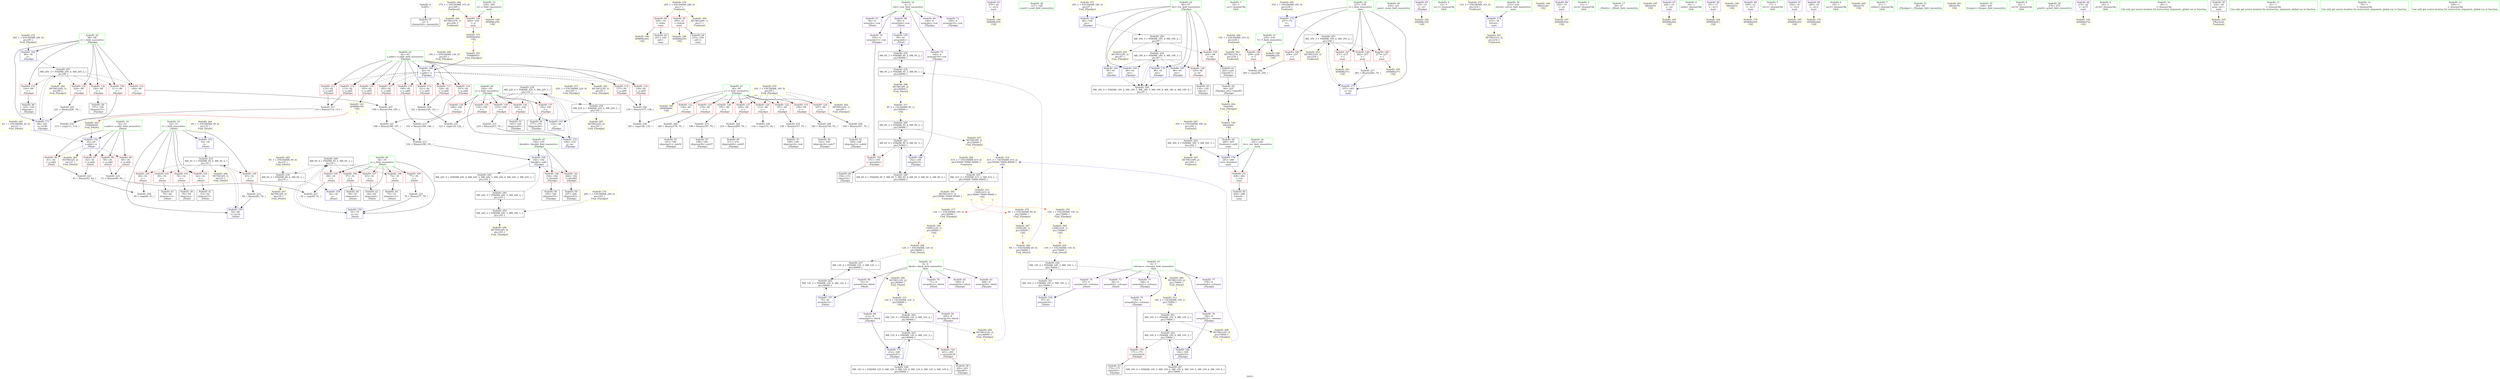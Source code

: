 digraph "SVFG" {
	label="SVFG";

	Node0x55f08619d2d0 [shape=record,color=grey,label="{NodeID: 0\nNullPtr}"];
	Node0x55f08619d2d0 -> Node0x55f0861bf9a0[style=solid];
	Node0x55f0861df270 [shape=record,color=yellow,style=double,label="{NodeID: 263\n2V_1 = ENCHI(MR_2V_0)\npts\{31 \}\nFun[_Z4initi]}"];
	Node0x55f0861df270 -> Node0x55f0861c7780[style=dashed];
	Node0x55f0861c8e40 [shape=record,color=yellow,style=double,label="{NodeID: 180\nAPARM(244)\nCS[]}"];
	Node0x55f0861c0390 [shape=record,color=red,label="{NodeID: 97\n42\<--30\n\<--n.addr\n_Z4initi\n}"];
	Node0x55f0861c0390 -> Node0x55f0861cd010[style=solid];
	Node0x55f0861be570 [shape=record,color=green,label="{NodeID: 14\n4\<--5\nrow\<--row_field_insensitive\nGlob }"];
	Node0x55f0861be570 -> Node0x55f0861c2250[style=solid];
	Node0x55f0861be570 -> Node0x55f0861c2320[style=solid];
	Node0x55f0861be570 -> Node0x55f0861c23f0[style=solid];
	Node0x55f0861be570 -> Node0x55f0861c24c0[style=solid];
	Node0x55f0861be570 -> Node0x55f0861c2590[style=solid];
	Node0x55f0861be570 -> Node0x55f0861c2660[style=solid];
	Node0x55f0861e0920 [shape=record,color=yellow,style=double,label="{NodeID: 277\n12V_1 = ENCHI(MR_12V_0)\npts\{90000 \}\nFun[_Z5judgei]}"];
	Node0x55f0861e0920 -> Node0x55f0861e3130[style=dashed];
	Node0x55f0861c3bc0 [shape=record,color=yellow,style=double,label="{NodeID: 194\nAPARM(278)\nCS[]}"];
	Node0x55f0861c0ef0 [shape=record,color=red,label="{NodeID: 111\n112\<--92\n\<--n.addr\n_Z5judgei\n}"];
	Node0x55f0861c0ef0 -> Node0x55f0861cbe10[style=solid];
	Node0x55f0861bf190 [shape=record,color=green,label="{NodeID: 28\n127\<--128\nscanf\<--scanf_field_insensitive\n}"];
	Node0x55f0861e2030 [shape=record,color=yellow,style=double,label="{NodeID: 291\nRETMU(14V_2)\npts\{93 \}\nFun[_Z5judgei]}"];
	Node0x55f0861cb990 [shape=record,color=grey,label="{NodeID: 208\n160 = Binary(159, 79, )\n}"];
	Node0x55f0861cb990 -> Node0x55f0861c1480[style=solid];
	Node0x55f0861c6190 [shape=record,color=red,label="{NodeID: 125\n179\<--94\n\<--v\n_Z5judgei\n}"];
	Node0x55f0861c6190 -> Node0x55f0861c4890[style=solid];
	Node0x55f0861bfde0 [shape=record,color=black,label="{NodeID: 42\n66\<--65\nidxprom9\<--\n_Z4initi\n}"];
	Node0x55f0861e2cd0 [shape=record,color=yellow,style=double,label="{NodeID: 305\nRETMU(39V_2)\npts\{242 \}\nFun[main]}"];
	Node0x55f0861cce90 [shape=record,color=grey,label="{NodeID: 222\n210 = Binary(209, 79, )\n}"];
	Node0x55f0861cce90 -> Node0x55f0861c1ca0[style=solid];
	Node0x55f0861c6cf0 [shape=record,color=red,label="{NodeID: 139\n215\<--100\n\<--j\n_Z5judgei\n}"];
	Node0x55f0861c6cf0 -> Node0x55f0861cc410[style=solid];
	Node0x55f0861c1960 [shape=record,color=black,label="{NodeID: 56\n195\<--194\nidxprom35\<--\n_Z5judgei\n}"];
	Node0x55f0861d6710 [shape=record,color=black,label="{NodeID: 236\nMR_10V_2 = PHI(MR_10V_3, MR_10V_1, )\npts\{70000 \}\n}"];
	Node0x55f0861d6710 -> Node0x55f0861db210[style=dashed];
	Node0x55f0861d6710 -> Node0x55f0861e1e70[style=dashed];
	Node0x55f0861c7850 [shape=record,color=blue,label="{NodeID: 153\n32\<--38\ni\<--\n_Z4initi\n}"];
	Node0x55f0861c7850 -> Node0x55f0861d5810[style=dashed];
	Node0x55f0861c24c0 [shape=record,color=purple,label="{NodeID: 70\n150\<--4\narrayidx11\<--row\n_Z5judgei\n}"];
	Node0x55f0861c24c0 -> Node0x55f0861c6f60[style=solid];
	Node0x55f0861dad10 [shape=record,color=black,label="{NodeID: 250\nMR_8V_3 = PHI(MR_8V_4, MR_8V_2, )\npts\{50000 \}\n}"];
	Node0x55f0861dad10 -> Node0x55f0861c79f0[style=dashed];
	Node0x55f0861dad10 -> Node0x55f0861d6210[style=dashed];
	Node0x55f0861c83b0 [shape=record,color=blue,label="{NodeID: 167\n96\<--61\nret\<--\n_Z5judgei\n}"];
	Node0x55f0861c83b0 -> Node0x55f0861d8f10[style=dashed];
	Node0x55f0861c3020 [shape=record,color=purple,label="{NodeID: 84\n212\<--8\narrayidx47\<--block\n_Z5judgei\n}"];
	Node0x55f0861c3020 -> Node0x55f0861c86f0[style=solid];
	Node0x55f08619d3e0 [shape=record,color=green,label="{NodeID: 1\n10\<--1\n.str\<--dummyObj\nGlob }"];
	Node0x55f0861dfd90 [shape=record,color=yellow,style=double,label="{NodeID: 264\n4V_1 = ENCHI(MR_4V_0)\npts\{33 \}\nFun[_Z4initi]}"];
	Node0x55f0861dfd90 -> Node0x55f0861c7850[style=dashed];
	Node0x55f0861c8f10 [shape=record,color=yellow,style=double,label="{NodeID: 181\nAPARM(105)\nCS[]|{<s0>1}}"];
	Node0x55f0861c8f10:s0 -> Node0x55f0861c40f0[style=solid,color=red];
	Node0x55f0861c0460 [shape=record,color=red,label="{NodeID: 98\n49\<--30\n\<--n.addr\n_Z4initi\n}"];
	Node0x55f0861c0460 -> Node0x55f0861cc590[style=solid];
	Node0x55f0861be640 [shape=record,color=green,label="{NodeID: 15\n6\<--7\ncoloumn\<--coloumn_field_insensitive\nGlob }"];
	Node0x55f0861be640 -> Node0x55f0861c2730[style=solid];
	Node0x55f0861be640 -> Node0x55f0861c2800[style=solid];
	Node0x55f0861be640 -> Node0x55f0861c28d0[style=solid];
	Node0x55f0861be640 -> Node0x55f0861c29a0[style=solid];
	Node0x55f0861be640 -> Node0x55f0861c2a70[style=solid];
	Node0x55f0861be640 -> Node0x55f0861c2b40[style=solid];
	Node0x55f0861e0a00 [shape=record,color=yellow,style=double,label="{NodeID: 278\n29V_1 = ENCHI(MR_29V_0)\npts\{1 \}\nFun[main]}"];
	Node0x55f0861e0a00 -> Node0x55f0861c3840[style=dashed];
	Node0x55f0861e0a00 -> Node0x55f0861c3910[style=dashed];
	Node0x55f0861e0a00 -> Node0x55f0861e2840[style=dashed];
	Node0x55f0861c3c90 [shape=record,color=yellow,style=double,label="{NodeID: 195\nAPARM(277)\nCS[]}"];
	Node0x55f0861c0fc0 [shape=record,color=red,label="{NodeID: 112\n113\<--92\n\<--n.addr\n_Z5judgei\n}"];
	Node0x55f0861c0fc0 -> Node0x55f0861cbe10[style=solid];
	Node0x55f0861bf290 [shape=record,color=green,label="{NodeID: 29\n230\<--231\nmain\<--main_field_insensitive\n}"];
	Node0x55f0861e2140 [shape=record,color=yellow,style=double,label="{NodeID: 292\nRETMU(16V_1)\npts\{95 \}\nFun[_Z5judgei]}"];
	Node0x55f0861cbb10 [shape=record,color=grey,label="{NodeID: 209\n168 = Binary(167, 79, )\n}"];
	Node0x55f0861cbb10 -> Node0x55f0861c1620[style=solid];
	Node0x55f0861c6260 [shape=record,color=red,label="{NodeID: 126\n197\<--94\n\<--v\n_Z5judgei\n}"];
	Node0x55f0861c6260 -> Node0x55f0861cca10[style=solid];
	Node0x55f0861bfeb0 [shape=record,color=black,label="{NodeID: 43\n70\<--69\nidxprom11\<--\n_Z4initi\n}"];
	Node0x55f0861e2db0 [shape=record,color=yellow,style=double,label="{NodeID: 306\nRETMU(41V_2)\npts\{50000 70000 90000 \}\nFun[main]}"];
	Node0x55f0861cd010 [shape=record,color=grey,label="{NodeID: 223\n43 = Binary(41, 42, )\n}"];
	Node0x55f0861cd010 -> Node0x55f0861cd790[style=solid];
	Node0x55f0861c6dc0 [shape=record,color=red,label="{NodeID: 140\n194\<--102\n\<--blockId\n_Z5judgei\n}"];
	Node0x55f0861c6dc0 -> Node0x55f0861c1960[style=solid];
	Node0x55f0861c1a30 [shape=record,color=black,label="{NodeID: 57\n199\<--198\nidxprom38\<--sub37\n_Z5judgei\n}"];
	Node0x55f0861d6c10 [shape=record,color=black,label="{NodeID: 237\nMR_12V_2 = PHI(MR_12V_3, MR_12V_1, )\npts\{90000 \}\n}"];
	Node0x55f0861d6c10 -> Node0x55f0861db710[style=dashed];
	Node0x55f0861d6c10 -> Node0x55f0861e1f50[style=dashed];
	Node0x55f0861c7920 [shape=record,color=blue,label="{NodeID: 154\n34\<--38\nj\<--\n_Z4initi\n}"];
	Node0x55f0861c7920 -> Node0x55f0861da810[style=dashed];
	Node0x55f0861c2590 [shape=record,color=purple,label="{NodeID: 71\n158\<--4\narrayidx16\<--row\n_Z5judgei\n}"];
	Node0x55f0861db210 [shape=record,color=black,label="{NodeID: 251\nMR_10V_3 = PHI(MR_10V_4, MR_10V_2, )\npts\{70000 \}\n}"];
	Node0x55f0861db210 -> Node0x55f0861c7ac0[style=dashed];
	Node0x55f0861db210 -> Node0x55f0861d6710[style=dashed];
	Node0x55f0861c8480 [shape=record,color=blue,label="{NodeID: 168\n182\<--108\narrayidx32\<--\n_Z5judgei\n}"];
	Node0x55f0861c8480 -> Node0x55f0861d9e10[style=dashed];
	Node0x55f0861c30f0 [shape=record,color=purple,label="{NodeID: 85\n125\<--10\n\<--.str\n_Z5judgei\n}"];
	Node0x55f0861c30f0 -> Node0x55f0861c8fe0[style=solid];
	Node0x55f0861b41c0 [shape=record,color=green,label="{NodeID: 2\n12\<--1\n.str.1\<--dummyObj\nGlob }"];
	Node0x55f0861dfe70 [shape=record,color=yellow,style=double,label="{NodeID: 265\n6V_1 = ENCHI(MR_6V_0)\npts\{35 \}\nFun[_Z4initi]}"];
	Node0x55f0861dfe70 -> Node0x55f0861d5d10[style=dashed];
	Node0x55f0861c8fe0 [shape=record,color=yellow,style=double,label="{NodeID: 182\nAPARM(125)\nCS[]}"];
	Node0x55f0861c0530 [shape=record,color=red,label="{NodeID: 99\n50\<--30\n\<--n.addr\n_Z4initi\n}"];
	Node0x55f0861c0530 -> Node0x55f0861cc590[style=solid];
	Node0x55f0861be740 [shape=record,color=green,label="{NodeID: 16\n8\<--9\nblock\<--block_field_insensitive\nGlob }"];
	Node0x55f0861be740 -> Node0x55f0861c2c10[style=solid];
	Node0x55f0861be740 -> Node0x55f0861c2ce0[style=solid];
	Node0x55f0861be740 -> Node0x55f0861c2db0[style=solid];
	Node0x55f0861be740 -> Node0x55f0861c2e80[style=solid];
	Node0x55f0861be740 -> Node0x55f0861c2f50[style=solid];
	Node0x55f0861be740 -> Node0x55f0861c3020[style=solid];
	Node0x55f0861e0b10 [shape=record,color=yellow,style=double,label="{NodeID: 279\n31V_1 = ENCHI(MR_31V_0)\npts\{234 \}\nFun[main]}"];
	Node0x55f0861e0b10 -> Node0x55f0861c8960[style=dashed];
	Node0x55f0861c3d60 [shape=record,color=yellow,style=double,label="{NodeID: 196\nARet(126)\nCS[]}"];
	Node0x55f0861c1090 [shape=record,color=red,label="{NodeID: 113\n120\<--92\n\<--n.addr\n_Z5judgei\n}"];
	Node0x55f0861c1090 -> Node0x55f0861cd190[style=solid];
	Node0x55f0861bf390 [shape=record,color=green,label="{NodeID: 30\n233\<--234\nretval\<--retval_field_insensitive\nmain\n}"];
	Node0x55f0861bf390 -> Node0x55f0861c8960[style=solid];
	Node0x55f0861e2220 [shape=record,color=yellow,style=double,label="{NodeID: 293\nRETMU(18V_3)\npts\{97 \}\nFun[_Z5judgei]}"];
	Node0x55f0861cbc90 [shape=record,color=grey,label="{NodeID: 210\n78 = Binary(77, 79, )\n}"];
	Node0x55f0861cbc90 -> Node0x55f0861c7c60[style=solid];
	Node0x55f0861c6330 [shape=record,color=red,label="{NodeID: 127\n209\<--94\n\<--v\n_Z5judgei\n}"];
	Node0x55f0861c6330 -> Node0x55f0861cce90[style=solid];
	Node0x55f0861bff80 [shape=record,color=black,label="{NodeID: 44\n73\<--72\nidxprom13\<--\n_Z4initi\n}"];
	Node0x55f0861e2ef0 [shape=record,color=yellow,style=double,label="{NodeID: 307\nCSMU(8V_1)\npts\{50000 \}\nCS[]|{<s0>1}}"];
	Node0x55f0861e2ef0:s0 -> Node0x55f0861dff50[style=dashed,color=red];
	Node0x55f0861cd190 [shape=record,color=grey,label="{NodeID: 224\n122 = Binary(120, 121, )\n}"];
	Node0x55f0861cd190 -> Node0x55f0861cdc10[style=solid];
	Node0x55f0861c6e90 [shape=record,color=red,label="{NodeID: 141\n206\<--102\n\<--blockId\n_Z5judgei\n}"];
	Node0x55f0861c6e90 -> Node0x55f0861c1bd0[style=solid];
	Node0x55f0861c1b00 [shape=record,color=black,label="{NodeID: 58\n202\<--201\ntobool40\<--\n_Z5judgei\n}"];
	Node0x55f0861d7110 [shape=record,color=black,label="{NodeID: 238\nMR_18V_4 = PHI(MR_18V_9, MR_18V_3, )\npts\{97 \}\n}"];
	Node0x55f0861d7110 -> Node0x55f0861c6400[style=dashed];
	Node0x55f0861d7110 -> Node0x55f0861c8140[style=dashed];
	Node0x55f0861d7110 -> Node0x55f0861c8210[style=dashed];
	Node0x55f0861d7110 -> Node0x55f0861c83b0[style=dashed];
	Node0x55f0861d7110 -> Node0x55f0861c8620[style=dashed];
	Node0x55f0861d7110 -> Node0x55f0861d8f10[style=dashed];
	Node0x55f0861d7110 -> Node0x55f0861dcf70[style=dashed];
	Node0x55f0861c79f0 [shape=record,color=blue,label="{NodeID: 155\n59\<--61\narrayidx6\<--\n_Z4initi\n}"];
	Node0x55f0861c79f0 -> Node0x55f0861dad10[style=dashed];
	Node0x55f0861c2660 [shape=record,color=purple,label="{NodeID: 72\n162\<--4\narrayidx19\<--row\n_Z5judgei\n}"];
	Node0x55f0861c2660 -> Node0x55f0861c82e0[style=solid];
	Node0x55f0861db710 [shape=record,color=black,label="{NodeID: 252\nMR_12V_3 = PHI(MR_12V_4, MR_12V_2, )\npts\{90000 \}\n}"];
	Node0x55f0861db710 -> Node0x55f0861c7b90[style=dashed];
	Node0x55f0861db710 -> Node0x55f0861d6c10[style=dashed];
	Node0x55f0861c8550 [shape=record,color=blue,label="{NodeID: 169\n102\<--192\nblockId\<--add\n_Z5judgei\n}"];
	Node0x55f0861c8550 -> Node0x55f0861c6dc0[style=dashed];
	Node0x55f0861c8550 -> Node0x55f0861c6e90[style=dashed];
	Node0x55f0861c8550 -> Node0x55f0861d9410[style=dashed];
	Node0x55f0861c31c0 [shape=record,color=purple,label="{NodeID: 86\n254\<--10\n\<--.str\nmain\n}"];
	Node0x55f0861c31c0 -> Node0x55f0861c93f0[style=solid];
	Node0x55f08619d600 [shape=record,color=green,label="{NodeID: 3\n14\<--1\n.str.2\<--dummyObj\nGlob }"];
	Node0x55f0861dff50 [shape=record,color=yellow,style=double,label="{NodeID: 266\n8V_1 = ENCHI(MR_8V_0)\npts\{50000 \}\nFun[_Z4initi]}"];
	Node0x55f0861dff50 -> Node0x55f0861d6210[style=dashed];
	Node0x55f0861c90b0 [shape=record,color=yellow,style=double,label="{NodeID: 183\nAPARM(94)\nCS[]}"];
	Node0x55f0861c0600 [shape=record,color=red,label="{NodeID: 100\n40\<--32\n\<--i\n_Z4initi\n}"];
	Node0x55f0861c0600 -> Node0x55f0861cd790[style=solid];
	Node0x55f0861be840 [shape=record,color=green,label="{NodeID: 17\n26\<--27\n_Z4initi\<--_Z4initi_field_insensitive\n}"];
	Node0x55f0861e0bf0 [shape=record,color=yellow,style=double,label="{NodeID: 280\n33V_1 = ENCHI(MR_33V_0)\npts\{236 \}\nFun[main]}"];
	Node0x55f0861e0bf0 -> Node0x55f0861c71d0[style=dashed];
	Node0x55f0861e0bf0 -> Node0x55f0861e2a30[style=dashed];
	Node0x55f0861c3df0 [shape=record,color=yellow,style=double,label="{NodeID: 197\nARet(255)\nCS[]}"];
	Node0x55f0861c1160 [shape=record,color=red,label="{NodeID: 114\n121\<--92\n\<--n.addr\n_Z5judgei\n}"];
	Node0x55f0861c1160 -> Node0x55f0861cd190[style=solid];
	Node0x55f0861bf460 [shape=record,color=green,label="{NodeID: 31\n235\<--236\nT\<--T_field_insensitive\nmain\n}"];
	Node0x55f0861bf460 -> Node0x55f0861c71d0[style=solid];
	Node0x55f0861bf460 -> Node0x55f0861c94c0[style=solid];
	Node0x55f0861e2300 [shape=record,color=yellow,style=double,label="{NodeID: 294\nRETMU(20V_3)\npts\{99 \}\nFun[_Z5judgei]}"];
	Node0x55f0861cbe10 [shape=record,color=grey,label="{NodeID: 211\n114 = Binary(112, 113, )\n}"];
	Node0x55f0861cbe10 -> Node0x55f0861cdd90[style=solid];
	Node0x55f0861c6400 [shape=record,color=red,label="{NodeID: 128\n129\<--96\n\<--ret\n_Z5judgei\n}"];
	Node0x55f0861c6400 -> Node0x55f0861c0050[style=solid];
	Node0x55f0861c0050 [shape=record,color=black,label="{NodeID: 45\n130\<--129\ntobool\<--\n_Z5judgei\n}"];
	Node0x55f0861e3050 [shape=record,color=yellow,style=double,label="{NodeID: 308\nCSMU(10V_1)\npts\{70000 \}\nCS[]|{<s0>1}}"];
	Node0x55f0861e3050:s0 -> Node0x55f0861e0030[style=dashed,color=red];
	Node0x55f0861cd310 [shape=record,color=grey,label="{NodeID: 225\n221 = Binary(220, 79, )\n}"];
	Node0x55f0861cd310 -> Node0x55f0861c8890[style=solid];
	Node0x55f0861c6f60 [shape=record,color=red,label="{NodeID: 142\n151\<--150\n\<--arrayidx11\n_Z5judgei\n}"];
	Node0x55f0861c6f60 -> Node0x55f0861c12e0[style=solid];
	Node0x55f0861c1bd0 [shape=record,color=black,label="{NodeID: 59\n207\<--206\nidxprom43\<--\n_Z5judgei\n}"];
	Node0x55f0861d7610 [shape=record,color=black,label="{NodeID: 239\nMR_22V_4 = PHI(MR_22V_5, MR_22V_3, )\npts\{101 \}\n}"];
	Node0x55f0861d7610 -> Node0x55f0861c69b0[style=dashed];
	Node0x55f0861d7610 -> Node0x55f0861c6a80[style=dashed];
	Node0x55f0861d7610 -> Node0x55f0861c6b50[style=dashed];
	Node0x55f0861d7610 -> Node0x55f0861c6c20[style=dashed];
	Node0x55f0861d7610 -> Node0x55f0861c6cf0[style=dashed];
	Node0x55f0861d7610 -> Node0x55f0861c87c0[style=dashed];
	Node0x55f0861d7610 -> Node0x55f0861dd970[style=dashed];
	Node0x55f0861c7ac0 [shape=record,color=blue,label="{NodeID: 156\n67\<--61\narrayidx10\<--\n_Z4initi\n}"];
	Node0x55f0861c7ac0 -> Node0x55f0861db210[style=dashed];
	Node0x55f0861c2730 [shape=record,color=purple,label="{NodeID: 73\n64\<--6\narrayidx8\<--coloumn\n_Z4initi\n}"];
	Node0x55f0861dbc10 [shape=record,color=black,label="{NodeID: 253\nMR_35V_3 = PHI(MR_35V_4, MR_35V_2, )\npts\{238 \}\n}"];
	Node0x55f0861dbc10 -> Node0x55f0861c72a0[style=dashed];
	Node0x55f0861dbc10 -> Node0x55f0861c7370[style=dashed];
	Node0x55f0861dbc10 -> Node0x55f0861c7440[style=dashed];
	Node0x55f0861dbc10 -> Node0x55f0861c7510[style=dashed];
	Node0x55f0861dbc10 -> Node0x55f0861c8bd0[style=dashed];
	Node0x55f0861dbc10 -> Node0x55f0861e2b10[style=dashed];
	Node0x55f0861c8620 [shape=record,color=blue,label="{NodeID: 170\n96\<--61\nret\<--\n_Z5judgei\n}"];
	Node0x55f0861c8620 -> Node0x55f0861d8f10[style=dashed];
	Node0x55f0861c3290 [shape=record,color=purple,label="{NodeID: 87\n262\<--10\n\<--.str\nmain\n}"];
	Node0x55f0861c3290 -> Node0x55f0861c9590[style=solid];
	Node0x55f0861bd600 [shape=record,color=green,label="{NodeID: 4\n16\<--1\nstdin\<--dummyObj\nGlob }"];
	Node0x55f0861e0030 [shape=record,color=yellow,style=double,label="{NodeID: 267\n10V_1 = ENCHI(MR_10V_0)\npts\{70000 \}\nFun[_Z4initi]}"];
	Node0x55f0861e0030 -> Node0x55f0861d6710[style=dashed];
	Node0x55f0861c9180 [shape=record,color=yellow,style=double,label="{NodeID: 184\nAPARM(251)\nCS[]}"];
	Node0x55f0861c06d0 [shape=record,color=red,label="{NodeID: 101\n54\<--32\n\<--i\n_Z4initi\n}"];
	Node0x55f0861c06d0 -> Node0x55f0861bfb70[style=solid];
	Node0x55f0861be940 [shape=record,color=green,label="{NodeID: 18\n30\<--31\nn.addr\<--n.addr_field_insensitive\n_Z4initi\n}"];
	Node0x55f0861be940 -> Node0x55f0861c02c0[style=solid];
	Node0x55f0861be940 -> Node0x55f0861c0390[style=solid];
	Node0x55f0861be940 -> Node0x55f0861c0460[style=solid];
	Node0x55f0861be940 -> Node0x55f0861c0530[style=solid];
	Node0x55f0861be940 -> Node0x55f0861c7780[style=solid];
	Node0x55f0861e0cd0 [shape=record,color=yellow,style=double,label="{NodeID: 281\n35V_1 = ENCHI(MR_35V_0)\npts\{238 \}\nFun[main]}"];
	Node0x55f0861e0cd0 -> Node0x55f0861c8a30[style=dashed];
	Node0x55f0861c3e80 [shape=record,color=yellow,style=double,label="{NodeID: 198\nARet(263)\nCS[]}"];
	Node0x55f0861c1230 [shape=record,color=red,label="{NodeID: 115\n137\<--92\n\<--n.addr\n_Z5judgei\n}"];
	Node0x55f0861c1230 -> Node0x55f0861ccb90[style=solid];
	Node0x55f0861bf530 [shape=record,color=green,label="{NodeID: 32\n237\<--238\ni\<--i_field_insensitive\nmain\n}"];
	Node0x55f0861bf530 -> Node0x55f0861c72a0[style=solid];
	Node0x55f0861bf530 -> Node0x55f0861c7370[style=solid];
	Node0x55f0861bf530 -> Node0x55f0861c7440[style=solid];
	Node0x55f0861bf530 -> Node0x55f0861c7510[style=solid];
	Node0x55f0861bf530 -> Node0x55f0861c8a30[style=solid];
	Node0x55f0861bf530 -> Node0x55f0861c8bd0[style=solid];
	Node0x55f0861e23e0 [shape=record,color=yellow,style=double,label="{NodeID: 295\nRETMU(22V_2)\npts\{101 \}\nFun[_Z5judgei]}"];
	Node0x55f0861cbf90 [shape=record,color=grey,label="{NodeID: 212\n84 = Binary(83, 79, )\n}"];
	Node0x55f0861cbf90 -> Node0x55f0861c7d30[style=solid];
	Node0x55f0861c64d0 [shape=record,color=red,label="{NodeID: 129\n224\<--96\n\<--ret\n_Z5judgei\n}"];
	Node0x55f0861c64d0 -> Node0x55f0861c1d70[style=solid];
	Node0x55f0861c0120 [shape=record,color=black,label="{NodeID: 46\n145\<--144\nidxprom\<--\n_Z5judgei\n}"];
	Node0x55f0861e3130 [shape=record,color=yellow,style=double,label="{NodeID: 309\nCSMU(12V_1)\npts\{90000 \}\nCS[]|{<s0>1}}"];
	Node0x55f0861e3130:s0 -> Node0x55f0861e0110[style=dashed,color=red];
	Node0x55f0861cd490 [shape=record,color=grey,label="{NodeID: 226\n260 = cmp(258, 259, )\n}"];
	Node0x55f0861c7030 [shape=record,color=red,label="{NodeID: 143\n171\<--170\n\<--arrayidx24\n_Z5judgei\n}"];
	Node0x55f0861c7030 -> Node0x55f0861c16f0[style=solid];
	Node0x55f0861c1ca0 [shape=record,color=black,label="{NodeID: 60\n211\<--210\nidxprom46\<--sub45\n_Z5judgei\n}"];
	Node0x55f0861d7b10 [shape=record,color=black,label="{NodeID: 240\nMR_24V_3 = PHI(MR_24V_5, MR_24V_2, )\npts\{103 \}\n}"];
	Node0x55f0861d7b10 -> Node0x55f0861c8550[style=dashed];
	Node0x55f0861d7b10 -> Node0x55f0861d9410[style=dashed];
	Node0x55f0861d7b10 -> Node0x55f0861dde70[style=dashed];
	Node0x55f0861c7b90 [shape=record,color=blue,label="{NodeID: 157\n74\<--61\narrayidx14\<--\n_Z4initi\n}"];
	Node0x55f0861c7b90 -> Node0x55f0861db710[style=dashed];
	Node0x55f0861c2800 [shape=record,color=purple,label="{NodeID: 74\n67\<--6\narrayidx10\<--coloumn\n_Z4initi\n}"];
	Node0x55f0861c2800 -> Node0x55f0861c7ac0[style=solid];
	Node0x55f0861dc110 [shape=record,color=black,label="{NodeID: 254\nMR_39V_2 = PHI(MR_39V_3, MR_39V_1, )\npts\{242 \}\n}"];
	Node0x55f0861dc110 -> Node0x55f0861c8b00[style=dashed];
	Node0x55f0861dc110 -> Node0x55f0861e2cd0[style=dashed];
	Node0x55f0861c86f0 [shape=record,color=blue,label="{NodeID: 171\n212\<--108\narrayidx47\<--\n_Z5judgei\n}"];
	Node0x55f0861c86f0 -> Node0x55f0861da310[style=dashed];
	Node0x55f0861c3360 [shape=record,color=purple,label="{NodeID: 88\n245\<--12\n\<--.str.1\nmain\n}"];
	Node0x55f0861c3360 -> Node0x55f0861c8ca0[style=solid];
	Node0x55f0861bd690 [shape=record,color=green,label="{NodeID: 5\n17\<--1\n.str.3\<--dummyObj\nGlob }"];
	Node0x55f0861e0110 [shape=record,color=yellow,style=double,label="{NodeID: 268\n12V_1 = ENCHI(MR_12V_0)\npts\{90000 \}\nFun[_Z4initi]}"];
	Node0x55f0861e0110 -> Node0x55f0861d6c10[style=dashed];
	Node0x55f0861c9250 [shape=record,color=yellow,style=double,label="{NodeID: 185\nAPARM(252)\nCS[]}"];
	Node0x55f0861c07a0 [shape=record,color=red,label="{NodeID: 102\n62\<--32\n\<--i\n_Z4initi\n}"];
	Node0x55f0861c07a0 -> Node0x55f0861bfd10[style=solid];
	Node0x55f0861bea10 [shape=record,color=green,label="{NodeID: 19\n32\<--33\ni\<--i_field_insensitive\n_Z4initi\n}"];
	Node0x55f0861bea10 -> Node0x55f0861c0600[style=solid];
	Node0x55f0861bea10 -> Node0x55f0861c06d0[style=solid];
	Node0x55f0861bea10 -> Node0x55f0861c07a0[style=solid];
	Node0x55f0861bea10 -> Node0x55f0861c0870[style=solid];
	Node0x55f0861bea10 -> Node0x55f0861c0940[style=solid];
	Node0x55f0861bea10 -> Node0x55f0861c7850[style=solid];
	Node0x55f0861bea10 -> Node0x55f0861c7d30[style=solid];
	Node0x55f0861e0db0 [shape=record,color=yellow,style=double,label="{NodeID: 282\n37V_1 = ENCHI(MR_37V_0)\npts\{240 \}\nFun[main]}"];
	Node0x55f0861e0db0 -> Node0x55f0861c75e0[style=dashed];
	Node0x55f0861e0db0 -> Node0x55f0861e2bf0[style=dashed];
	Node0x55f0861c3f10 [shape=record,color=yellow,style=double,label="{NodeID: 199\nARet(265)\nCS[]}"];
	Node0x55f0861c3f10 -> Node0x55f0861c20b0[style=solid];
	Node0x55f0861c5a40 [shape=record,color=red,label="{NodeID: 116\n138\<--92\n\<--n.addr\n_Z5judgei\n}"];
	Node0x55f0861c5a40 -> Node0x55f0861ccb90[style=solid];
	Node0x55f0861bf600 [shape=record,color=green,label="{NodeID: 33\n239\<--240\nn\<--n_field_insensitive\nmain\n}"];
	Node0x55f0861bf600 -> Node0x55f0861c75e0[style=solid];
	Node0x55f0861bf600 -> Node0x55f0861c9660[style=solid];
	Node0x55f0861e24c0 [shape=record,color=yellow,style=double,label="{NodeID: 296\nRETMU(24V_2)\npts\{103 \}\nFun[_Z5judgei]}"];
	Node0x55f0861cc110 [shape=record,color=grey,label="{NodeID: 213\n192 = Binary(188, 191, )\n}"];
	Node0x55f0861cc110 -> Node0x55f0861c8550[style=solid];
	Node0x55f0861c65a0 [shape=record,color=red,label="{NodeID: 130\n111\<--98\n\<--i\n_Z5judgei\n}"];
	Node0x55f0861c65a0 -> Node0x55f0861cdd90[style=solid];
	Node0x55f0861c01f0 [shape=record,color=black,label="{NodeID: 47\n149\<--148\nidxprom10\<--sub\n_Z5judgei\n}"];
	Node0x55f0861e3210 [shape=record,color=yellow,style=double,label="{NodeID: 310\nCSMU(41V_2)\npts\{50000 70000 90000 \}\nCS[]|{<s0>7|<s1>7|<s2>7}}"];
	Node0x55f0861e3210:s0 -> Node0x55f0861e0760[style=dashed,color=red];
	Node0x55f0861e3210:s1 -> Node0x55f0861e0840[style=dashed,color=red];
	Node0x55f0861e3210:s2 -> Node0x55f0861e0920[style=dashed,color=red];
	Node0x55f0861cd610 [shape=record,color=grey,label="{NodeID: 227\n52 = cmp(48, 51, )\n}"];
	Node0x55f0861c7100 [shape=record,color=red,label="{NodeID: 144\n201\<--200\n\<--arrayidx39\n_Z5judgei\n}"];
	Node0x55f0861c7100 -> Node0x55f0861c1b00[style=solid];
	Node0x55f0861c1d70 [shape=record,color=black,label="{NodeID: 61\n225\<--224\ntobool51\<--\n_Z5judgei\n}"];
	Node0x55f0861c1d70 -> Node0x55f0861c1e40[style=solid];
	Node0x55f0861d8010 [shape=record,color=black,label="{NodeID: 241\nMR_8V_4 = PHI(MR_8V_6, MR_8V_3, )\npts\{50000 \}\n}"];
	Node0x55f0861d8010 -> Node0x55f0861c6f60[style=dashed];
	Node0x55f0861d8010 -> Node0x55f0861c82e0[style=dashed];
	Node0x55f0861d8010 -> Node0x55f0861d9910[style=dashed];
	Node0x55f0861d8010 -> Node0x55f0861de370[style=dashed];
	Node0x55f0861c7c60 [shape=record,color=blue,label="{NodeID: 158\n34\<--78\nj\<--inc\n_Z4initi\n}"];
	Node0x55f0861c7c60 -> Node0x55f0861da810[style=dashed];
	Node0x55f0861c28d0 [shape=record,color=purple,label="{NodeID: 75\n166\<--6\narrayidx21\<--coloumn\n_Z5judgei\n}"];
	Node0x55f0861dce20 [shape=record,color=black,label="{NodeID: 255\nMR_41V_2 = PHI(MR_41V_3, MR_41V_1, )\npts\{50000 70000 90000 \}\n}"];
	Node0x55f0861dce20 -> Node0x55f0861e2db0[style=dashed];
	Node0x55f0861dce20 -> Node0x55f0861e3210[style=dashed];
	Node0x55f0861c87c0 [shape=record,color=blue,label="{NodeID: 172\n100\<--216\nj\<--inc\n_Z5judgei\n}"];
	Node0x55f0861c87c0 -> Node0x55f0861d7610[style=dashed];
	Node0x55f0861c3430 [shape=record,color=purple,label="{NodeID: 89\n246\<--14\n\<--.str.2\nmain\n}"];
	Node0x55f0861c3430 -> Node0x55f0861c8d70[style=solid];
	Node0x55f0861bd940 [shape=record,color=green,label="{NodeID: 6\n19\<--1\n.str.4\<--dummyObj\nGlob }"];
	Node0x55f0861e01f0 [shape=record,color=yellow,style=double,label="{NodeID: 269\n14V_1 = ENCHI(MR_14V_0)\npts\{93 \}\nFun[_Z5judgei]}"];
	Node0x55f0861e01f0 -> Node0x55f0861c7e00[style=dashed];
	Node0x55f0861c9320 [shape=record,color=yellow,style=double,label="{NodeID: 186\nAPARM(250)\nCS[]}"];
	Node0x55f0861c0870 [shape=record,color=red,label="{NodeID: 103\n69\<--32\n\<--i\n_Z4initi\n}"];
	Node0x55f0861c0870 -> Node0x55f0861bfeb0[style=solid];
	Node0x55f0861beae0 [shape=record,color=green,label="{NodeID: 20\n34\<--35\nj\<--j_field_insensitive\n_Z4initi\n}"];
	Node0x55f0861beae0 -> Node0x55f0861c0a10[style=solid];
	Node0x55f0861beae0 -> Node0x55f0861c0ae0[style=solid];
	Node0x55f0861beae0 -> Node0x55f0861c0bb0[style=solid];
	Node0x55f0861beae0 -> Node0x55f0861c0c80[style=solid];
	Node0x55f0861beae0 -> Node0x55f0861c0d50[style=solid];
	Node0x55f0861beae0 -> Node0x55f0861c7920[style=solid];
	Node0x55f0861beae0 -> Node0x55f0861c7c60[style=solid];
	Node0x55f0861e0e90 [shape=record,color=yellow,style=double,label="{NodeID: 283\n39V_1 = ENCHI(MR_39V_0)\npts\{242 \}\nFun[main]}"];
	Node0x55f0861e0e90 -> Node0x55f0861dc110[style=dashed];
	Node0x55f0861c3fa0 [shape=record,color=yellow,style=double,label="{NodeID: 200\nARet(273)\nCS[]}"];
	Node0x55f0861c5b10 [shape=record,color=red,label="{NodeID: 117\n185\<--92\n\<--n.addr\n_Z5judgei\n}"];
	Node0x55f0861c5b10 -> Node0x55f0861cb810[style=solid];
	Node0x55f0861bf6d0 [shape=record,color=green,label="{NodeID: 34\n241\<--242\nres\<--res_field_insensitive\nmain\n}"];
	Node0x55f0861bf6d0 -> Node0x55f0861c76b0[style=solid];
	Node0x55f0861bf6d0 -> Node0x55f0861c8b00[style=solid];
	Node0x55f0861e25a0 [shape=record,color=yellow,style=double,label="{NodeID: 297\nRETMU(8V_3)\npts\{50000 \}\nFun[_Z5judgei]|{<s0>7}}"];
	Node0x55f0861e25a0:s0 -> Node0x55f0861e36f0[style=dashed,color=blue];
	Node0x55f0861cc290 [shape=record,color=grey,label="{NodeID: 214\n191 = Binary(189, 190, )\n}"];
	Node0x55f0861cc290 -> Node0x55f0861cc110[style=solid];
	Node0x55f0861c6670 [shape=record,color=red,label="{NodeID: 131\n144\<--98\n\<--i\n_Z5judgei\n}"];
	Node0x55f0861c6670 -> Node0x55f0861c0120[style=solid];
	Node0x55f0861c12e0 [shape=record,color=black,label="{NodeID: 48\n152\<--151\ntobool12\<--\n_Z5judgei\n}"];
	Node0x55f0861e33d0 [shape=record,color=yellow,style=double,label="{NodeID: 311\n8V_2 = CSCHI(MR_8V_1)\npts\{50000 \}\nCS[]}"];
	Node0x55f0861e33d0 -> Node0x55f0861de370[style=dashed];
	Node0x55f0861cd790 [shape=record,color=grey,label="{NodeID: 228\n44 = cmp(40, 43, )\n}"];
	Node0x55f0861c71d0 [shape=record,color=red,label="{NodeID: 145\n259\<--235\n\<--T\nmain\n}"];
	Node0x55f0861c71d0 -> Node0x55f0861cd490[style=solid];
	Node0x55f0861c1e40 [shape=record,color=black,label="{NodeID: 62\n90\<--225\n_Z5judgei_ret\<--tobool51\n_Z5judgei\n}"];
	Node0x55f0861c1e40 -> Node0x55f0861c42d0[style=solid];
	Node0x55f0861d8510 [shape=record,color=black,label="{NodeID: 242\nMR_10V_4 = PHI(MR_10V_6, MR_10V_3, )\npts\{70000 \}\n}"];
	Node0x55f0861d8510 -> Node0x55f0861c7030[style=dashed];
	Node0x55f0861d8510 -> Node0x55f0861c8480[style=dashed];
	Node0x55f0861d8510 -> Node0x55f0861d9e10[style=dashed];
	Node0x55f0861d8510 -> Node0x55f0861de870[style=dashed];
	Node0x55f0861c7d30 [shape=record,color=blue,label="{NodeID: 159\n32\<--84\ni\<--inc16\n_Z4initi\n}"];
	Node0x55f0861c7d30 -> Node0x55f0861d5810[style=dashed];
	Node0x55f0861c29a0 [shape=record,color=purple,label="{NodeID: 76\n170\<--6\narrayidx24\<--coloumn\n_Z5judgei\n}"];
	Node0x55f0861c29a0 -> Node0x55f0861c7030[style=solid];
	Node0x55f0861dcf70 [shape=record,color=black,label="{NodeID: 256\nMR_18V_3 = PHI(MR_18V_4, MR_18V_2, )\npts\{97 \}\n}"];
	Node0x55f0861dcf70 -> Node0x55f0861c64d0[style=dashed];
	Node0x55f0861dcf70 -> Node0x55f0861d7110[style=dashed];
	Node0x55f0861dcf70 -> Node0x55f0861e2220[style=dashed];
	Node0x55f0861c8890 [shape=record,color=blue,label="{NodeID: 173\n98\<--221\ni\<--inc49\n_Z5judgei\n}"];
	Node0x55f0861c8890 -> Node0x55f0861dd470[style=dashed];
	Node0x55f0861c3500 [shape=record,color=purple,label="{NodeID: 90\n251\<--17\n\<--.str.3\nmain\n}"];
	Node0x55f0861c3500 -> Node0x55f0861c9180[style=solid];
	Node0x55f0861bd9d0 [shape=record,color=green,label="{NodeID: 7\n21\<--1\nstdout\<--dummyObj\nGlob }"];
	Node0x55f0861e0300 [shape=record,color=yellow,style=double,label="{NodeID: 270\n16V_1 = ENCHI(MR_16V_0)\npts\{95 \}\nFun[_Z5judgei]}"];
	Node0x55f0861e0300 -> Node0x55f0861c5d80[style=dashed];
	Node0x55f0861e0300 -> Node0x55f0861c5e50[style=dashed];
	Node0x55f0861e0300 -> Node0x55f0861c5f20[style=dashed];
	Node0x55f0861e0300 -> Node0x55f0861c5ff0[style=dashed];
	Node0x55f0861e0300 -> Node0x55f0861c60c0[style=dashed];
	Node0x55f0861e0300 -> Node0x55f0861c6190[style=dashed];
	Node0x55f0861e0300 -> Node0x55f0861c6260[style=dashed];
	Node0x55f0861e0300 -> Node0x55f0861c6330[style=dashed];
	Node0x55f0861e0300 -> Node0x55f0861e2140[style=dashed];
	Node0x55f0861c93f0 [shape=record,color=yellow,style=double,label="{NodeID: 187\nAPARM(254)\nCS[]}"];
	Node0x55f0861c0940 [shape=record,color=red,label="{NodeID: 104\n83\<--32\n\<--i\n_Z4initi\n}"];
	Node0x55f0861c0940 -> Node0x55f0861cbf90[style=solid];
	Node0x55f0861bebb0 [shape=record,color=green,label="{NodeID: 21\n88\<--89\n_Z5judgei\<--_Z5judgei_field_insensitive\n}"];
	Node0x55f0861e0f70 [shape=record,color=yellow,style=double,label="{NodeID: 284\n41V_1 = ENCHI(MR_41V_0)\npts\{50000 70000 90000 \}\nFun[main]}"];
	Node0x55f0861e0f70 -> Node0x55f0861dce20[style=dashed];
	Node0x55f0861c4030 [shape=record,color=yellow,style=double,label="{NodeID: 201\nARet(279)\nCS[]}"];
	Node0x55f0861c5be0 [shape=record,color=red,label="{NodeID: 118\n187\<--92\n\<--n.addr\n_Z5judgei\n}"];
	Node0x55f0861c5be0 -> Node0x55f0861ccd10[style=solid];
	Node0x55f0861bf7a0 [shape=record,color=green,label="{NodeID: 35\n248\<--249\nfreopen\<--freopen_field_insensitive\n}"];
	Node0x55f0861e2680 [shape=record,color=yellow,style=double,label="{NodeID: 298\nRETMU(10V_3)\npts\{70000 \}\nFun[_Z5judgei]|{<s0>7}}"];
	Node0x55f0861e2680:s0 -> Node0x55f0861e36f0[style=dashed,color=blue];
	Node0x55f0861cc410 [shape=record,color=grey,label="{NodeID: 215\n216 = Binary(215, 79, )\n}"];
	Node0x55f0861cc410 -> Node0x55f0861c87c0[style=solid];
	Node0x55f0861c6740 [shape=record,color=red,label="{NodeID: 132\n156\<--98\n\<--i\n_Z5judgei\n}"];
	Node0x55f0861c6740 -> Node0x55f0861c13b0[style=solid];
	Node0x55f0861c13b0 [shape=record,color=black,label="{NodeID: 49\n157\<--156\nidxprom15\<--\n_Z5judgei\n}"];
	Node0x55f0861e3530 [shape=record,color=yellow,style=double,label="{NodeID: 312\n10V_2 = CSCHI(MR_10V_1)\npts\{70000 \}\nCS[]}"];
	Node0x55f0861e3530 -> Node0x55f0861de870[style=dashed];
	Node0x55f0861cd910 [shape=record,color=grey,label="{NodeID: 229\n140 = cmp(136, 139, )\n}"];
	Node0x55f0861c72a0 [shape=record,color=red,label="{NodeID: 146\n258\<--237\n\<--i\nmain\n}"];
	Node0x55f0861c72a0 -> Node0x55f0861cd490[style=solid];
	Node0x55f0861c1f10 [shape=record,color=black,label="{NodeID: 63\n247\<--244\ncall\<--\nmain\n}"];
	Node0x55f0861d8a10 [shape=record,color=black,label="{NodeID: 243\nMR_12V_4 = PHI(MR_12V_6, MR_12V_3, )\npts\{90000 \}\n}"];
	Node0x55f0861d8a10 -> Node0x55f0861c7100[style=dashed];
	Node0x55f0861d8a10 -> Node0x55f0861c86f0[style=dashed];
	Node0x55f0861d8a10 -> Node0x55f0861da310[style=dashed];
	Node0x55f0861d8a10 -> Node0x55f0861ded70[style=dashed];
	Node0x55f0861c7e00 [shape=record,color=blue,label="{NodeID: 160\n92\<--91\nn.addr\<--n\n_Z5judgei\n}"];
	Node0x55f0861c7e00 -> Node0x55f0861c0e20[style=dashed];
	Node0x55f0861c7e00 -> Node0x55f0861c0ef0[style=dashed];
	Node0x55f0861c7e00 -> Node0x55f0861c0fc0[style=dashed];
	Node0x55f0861c7e00 -> Node0x55f0861c1090[style=dashed];
	Node0x55f0861c7e00 -> Node0x55f0861c1160[style=dashed];
	Node0x55f0861c7e00 -> Node0x55f0861c1230[style=dashed];
	Node0x55f0861c7e00 -> Node0x55f0861c5a40[style=dashed];
	Node0x55f0861c7e00 -> Node0x55f0861c5b10[style=dashed];
	Node0x55f0861c7e00 -> Node0x55f0861c5be0[style=dashed];
	Node0x55f0861c7e00 -> Node0x55f0861c5cb0[style=dashed];
	Node0x55f0861c7e00 -> Node0x55f0861e2030[style=dashed];
	Node0x55f0861c2a70 [shape=record,color=purple,label="{NodeID: 77\n178\<--6\narrayidx29\<--coloumn\n_Z5judgei\n}"];
	Node0x55f0861dd470 [shape=record,color=black,label="{NodeID: 257\nMR_20V_3 = PHI(MR_20V_4, MR_20V_2, )\npts\{99 \}\n}"];
	Node0x55f0861dd470 -> Node0x55f0861c65a0[style=dashed];
	Node0x55f0861dd470 -> Node0x55f0861c6670[style=dashed];
	Node0x55f0861dd470 -> Node0x55f0861c6740[style=dashed];
	Node0x55f0861dd470 -> Node0x55f0861c6810[style=dashed];
	Node0x55f0861dd470 -> Node0x55f0861c68e0[style=dashed];
	Node0x55f0861dd470 -> Node0x55f0861c8890[style=dashed];
	Node0x55f0861dd470 -> Node0x55f0861e2300[style=dashed];
	Node0x55f0861c8960 [shape=record,color=blue,label="{NodeID: 174\n233\<--38\nretval\<--\nmain\n}"];
	Node0x55f0861c8960 -> Node0x55f0861e2950[style=dashed];
	Node0x55f0861c35d0 [shape=record,color=purple,label="{NodeID: 91\n252\<--19\n\<--.str.4\nmain\n}"];
	Node0x55f0861c35d0 -> Node0x55f0861c9250[style=solid];
	Node0x55f0861bda60 [shape=record,color=green,label="{NodeID: 8\n22\<--1\n.str.5\<--dummyObj\nGlob }"];
	Node0x55f0861e03e0 [shape=record,color=yellow,style=double,label="{NodeID: 271\n18V_1 = ENCHI(MR_18V_0)\npts\{97 \}\nFun[_Z5judgei]}"];
	Node0x55f0861e03e0 -> Node0x55f0861c7ed0[style=dashed];
	Node0x55f0861c94c0 [shape=record,color=yellow,style=double,label="{NodeID: 188\nAPARM(235)\nCS[]}"];
	Node0x55f0861c0a10 [shape=record,color=red,label="{NodeID: 105\n48\<--34\n\<--j\n_Z4initi\n}"];
	Node0x55f0861c0a10 -> Node0x55f0861cd610[style=solid];
	Node0x55f0861becb0 [shape=record,color=green,label="{NodeID: 22\n92\<--93\nn.addr\<--n.addr_field_insensitive\n_Z5judgei\n}"];
	Node0x55f0861becb0 -> Node0x55f0861c0e20[style=solid];
	Node0x55f0861becb0 -> Node0x55f0861c0ef0[style=solid];
	Node0x55f0861becb0 -> Node0x55f0861c0fc0[style=solid];
	Node0x55f0861becb0 -> Node0x55f0861c1090[style=solid];
	Node0x55f0861becb0 -> Node0x55f0861c1160[style=solid];
	Node0x55f0861becb0 -> Node0x55f0861c1230[style=solid];
	Node0x55f0861becb0 -> Node0x55f0861c5a40[style=solid];
	Node0x55f0861becb0 -> Node0x55f0861c5b10[style=solid];
	Node0x55f0861becb0 -> Node0x55f0861c5be0[style=solid];
	Node0x55f0861becb0 -> Node0x55f0861c5cb0[style=solid];
	Node0x55f0861becb0 -> Node0x55f0861c7e00[style=solid];
	Node0x55f0861e10b0 [shape=record,color=yellow,style=double,label="{NodeID: 285\nRETMU(2V_2)\npts\{31 \}\nFun[_Z4initi]}"];
	Node0x55f0861c40f0 [shape=record,color=yellow,style=double,label="{NodeID: 202\nFPARM(29)\nFun[_Z4initi]}"];
	Node0x55f0861c40f0 -> Node0x55f0861c7780[style=solid];
	Node0x55f0861c5cb0 [shape=record,color=red,label="{NodeID: 119\n190\<--92\n\<--n.addr\n_Z5judgei\n}"];
	Node0x55f0861c5cb0 -> Node0x55f0861cc290[style=solid];
	Node0x55f0861bf8a0 [shape=record,color=green,label="{NodeID: 36\n274\<--275\nprintf\<--printf_field_insensitive\n}"];
	Node0x55f0861e2760 [shape=record,color=yellow,style=double,label="{NodeID: 299\nRETMU(12V_3)\npts\{90000 \}\nFun[_Z5judgei]|{<s0>7}}"];
	Node0x55f0861e2760:s0 -> Node0x55f0861e36f0[style=dashed,color=blue];
	Node0x55f0861cc590 [shape=record,color=grey,label="{NodeID: 216\n51 = Binary(49, 50, )\n}"];
	Node0x55f0861cc590 -> Node0x55f0861cd610[style=solid];
	Node0x55f0861c6810 [shape=record,color=red,label="{NodeID: 133\n184\<--98\n\<--i\n_Z5judgei\n}"];
	Node0x55f0861c6810 -> Node0x55f0861cb810[style=solid];
	Node0x55f0861c1480 [shape=record,color=black,label="{NodeID: 50\n161\<--160\nidxprom18\<--sub17\n_Z5judgei\n}"];
	Node0x55f0861e3610 [shape=record,color=yellow,style=double,label="{NodeID: 313\n12V_2 = CSCHI(MR_12V_1)\npts\{90000 \}\nCS[]}"];
	Node0x55f0861e3610 -> Node0x55f0861ded70[style=dashed];
	Node0x55f0861cda90 [shape=record,color=grey,label="{NodeID: 230\n134 = cmp(133, 38, )\n}"];
	Node0x55f0861c7370 [shape=record,color=red,label="{NodeID: 147\n271\<--237\n\<--i\nmain\n}"];
	Node0x55f0861c7370 -> Node0x55f0861c3af0[style=solid];
	Node0x55f0861c1fe0 [shape=record,color=black,label="{NodeID: 64\n253\<--250\ncall1\<--\nmain\n}"];
	Node0x55f0861d8f10 [shape=record,color=black,label="{NodeID: 244\nMR_18V_9 = PHI(MR_18V_4, MR_18V_7, MR_18V_5, MR_18V_8, MR_18V_6, MR_18V_4, )\npts\{97 \}\n}"];
	Node0x55f0861d8f10 -> Node0x55f0861d7110[style=dashed];
	Node0x55f0861c7ed0 [shape=record,color=blue,label="{NodeID: 161\n96\<--108\nret\<--\n_Z5judgei\n}"];
	Node0x55f0861c7ed0 -> Node0x55f0861dcf70[style=dashed];
	Node0x55f0861c2b40 [shape=record,color=purple,label="{NodeID: 78\n182\<--6\narrayidx32\<--coloumn\n_Z5judgei\n}"];
	Node0x55f0861c2b40 -> Node0x55f0861c8480[style=solid];
	Node0x55f0861dd970 [shape=record,color=black,label="{NodeID: 258\nMR_22V_2 = PHI(MR_22V_4, MR_22V_1, )\npts\{101 \}\n}"];
	Node0x55f0861dd970 -> Node0x55f0861c8070[style=dashed];
	Node0x55f0861dd970 -> Node0x55f0861e23e0[style=dashed];
	Node0x55f0861c8a30 [shape=record,color=blue,label="{NodeID: 175\n237\<--79\ni\<--\nmain\n}"];
	Node0x55f0861c8a30 -> Node0x55f0861dbc10[style=dashed];
	Node0x55f0861c36a0 [shape=record,color=purple,label="{NodeID: 92\n272\<--22\n\<--.str.5\nmain\n}"];
	Node0x55f0861c36a0 -> Node0x55f0861c3a20[style=solid];
	Node0x55f0861bdaf0 [shape=record,color=green,label="{NodeID: 9\n24\<--1\n.str.6\<--dummyObj\nGlob }"];
	Node0x55f0861e04c0 [shape=record,color=yellow,style=double,label="{NodeID: 272\n20V_1 = ENCHI(MR_20V_0)\npts\{99 \}\nFun[_Z5judgei]}"];
	Node0x55f0861e04c0 -> Node0x55f0861c7fa0[style=dashed];
	Node0x55f0861c9590 [shape=record,color=yellow,style=double,label="{NodeID: 189\nAPARM(262)\nCS[]}"];
	Node0x55f0861c0ae0 [shape=record,color=red,label="{NodeID: 106\n57\<--34\n\<--j\n_Z4initi\n}"];
	Node0x55f0861c0ae0 -> Node0x55f0861bfc40[style=solid];
	Node0x55f0861bed80 [shape=record,color=green,label="{NodeID: 23\n94\<--95\nv\<--v_field_insensitive\n_Z5judgei\n}"];
	Node0x55f0861bed80 -> Node0x55f0861c5d80[style=solid];
	Node0x55f0861bed80 -> Node0x55f0861c5e50[style=solid];
	Node0x55f0861bed80 -> Node0x55f0861c5f20[style=solid];
	Node0x55f0861bed80 -> Node0x55f0861c5ff0[style=solid];
	Node0x55f0861bed80 -> Node0x55f0861c60c0[style=solid];
	Node0x55f0861bed80 -> Node0x55f0861c6190[style=solid];
	Node0x55f0861bed80 -> Node0x55f0861c6260[style=solid];
	Node0x55f0861bed80 -> Node0x55f0861c6330[style=solid];
	Node0x55f0861bed80 -> Node0x55f0861c90b0[style=solid];
	Node0x55f0861e1bd0 [shape=record,color=yellow,style=double,label="{NodeID: 286\nRETMU(4V_3)\npts\{33 \}\nFun[_Z4initi]}"];
	Node0x55f0861c41e0 [shape=record,color=yellow,style=double,label="{NodeID: 203\nFPARM(91)\nFun[_Z5judgei]}"];
	Node0x55f0861c41e0 -> Node0x55f0861c7e00[style=solid];
	Node0x55f0861c5d80 [shape=record,color=red,label="{NodeID: 120\n133\<--94\n\<--v\n_Z5judgei\n}"];
	Node0x55f0861c5d80 -> Node0x55f0861cda90[style=solid];
	Node0x55f0861bf9a0 [shape=record,color=black,label="{NodeID: 37\n2\<--3\ndummyVal\<--dummyVal\n}"];
	Node0x55f0861e2840 [shape=record,color=yellow,style=double,label="{NodeID: 300\nRETMU(29V_1)\npts\{1 \}\nFun[main]}"];
	Node0x55f0861cc710 [shape=record,color=grey,label="{NodeID: 217\n283 = Binary(282, 79, )\n}"];
	Node0x55f0861cc710 -> Node0x55f0861c8bd0[style=solid];
	Node0x55f0861c68e0 [shape=record,color=red,label="{NodeID: 134\n220\<--98\n\<--i\n_Z5judgei\n}"];
	Node0x55f0861c68e0 -> Node0x55f0861cd310[style=solid];
	Node0x55f0861c1550 [shape=record,color=black,label="{NodeID: 51\n165\<--164\nidxprom20\<--\n_Z5judgei\n}"];
	Node0x55f0861e36f0 [shape=record,color=yellow,style=double,label="{NodeID: 314\n41V_3 = CSCHI(MR_41V_2)\npts\{50000 70000 90000 \}\nCS[]}"];
	Node0x55f0861e36f0 -> Node0x55f0861dce20[style=dashed];
	Node0x55f0861cdc10 [shape=record,color=grey,label="{NodeID: 231\n123 = cmp(119, 122, )\n}"];
	Node0x55f0861c7440 [shape=record,color=red,label="{NodeID: 148\n277\<--237\n\<--i\nmain\n}"];
	Node0x55f0861c7440 -> Node0x55f0861c3c90[style=solid];
	Node0x55f0861c20b0 [shape=record,color=black,label="{NodeID: 65\n266\<--265\nfrombool\<--call4\nmain\n}"];
	Node0x55f0861c20b0 -> Node0x55f0861c8b00[style=solid];
	Node0x55f0861d9410 [shape=record,color=black,label="{NodeID: 245\nMR_24V_5 = PHI(MR_24V_4, MR_24V_3, MR_24V_3, MR_24V_4, MR_24V_3, MR_24V_3, )\npts\{103 \}\n}"];
	Node0x55f0861d9410 -> Node0x55f0861d7b10[style=dashed];
	Node0x55f0861c7fa0 [shape=record,color=blue,label="{NodeID: 162\n98\<--38\ni\<--\n_Z5judgei\n}"];
	Node0x55f0861c7fa0 -> Node0x55f0861dd470[style=dashed];
	Node0x55f0861c2c10 [shape=record,color=purple,label="{NodeID: 79\n71\<--8\narrayidx12\<--block\n_Z4initi\n}"];
	Node0x55f0861dde70 [shape=record,color=black,label="{NodeID: 259\nMR_24V_2 = PHI(MR_24V_3, MR_24V_1, )\npts\{103 \}\n}"];
	Node0x55f0861dde70 -> Node0x55f0861d7b10[style=dashed];
	Node0x55f0861dde70 -> Node0x55f0861e24c0[style=dashed];
	Node0x55f0861c8b00 [shape=record,color=blue,label="{NodeID: 176\n241\<--266\nres\<--frombool\nmain\n}"];
	Node0x55f0861c8b00 -> Node0x55f0861c76b0[style=dashed];
	Node0x55f0861c8b00 -> Node0x55f0861dc110[style=dashed];
	Node0x55f0861c3770 [shape=record,color=purple,label="{NodeID: 93\n278\<--24\n\<--.str.6\nmain\n}"];
	Node0x55f0861c3770 -> Node0x55f0861c3bc0[style=solid];
	Node0x55f0861be330 [shape=record,color=green,label="{NodeID: 10\n38\<--1\n\<--dummyObj\nCan only get source location for instruction, argument, global var or function.}"];
	Node0x55f0861e05a0 [shape=record,color=yellow,style=double,label="{NodeID: 273\n22V_1 = ENCHI(MR_22V_0)\npts\{101 \}\nFun[_Z5judgei]}"];
	Node0x55f0861e05a0 -> Node0x55f0861dd970[style=dashed];
	Node0x55f0861c9660 [shape=record,color=yellow,style=double,label="{NodeID: 190\nAPARM(239)\nCS[]}"];
	Node0x55f0861c0bb0 [shape=record,color=red,label="{NodeID: 107\n65\<--34\n\<--j\n_Z4initi\n}"];
	Node0x55f0861c0bb0 -> Node0x55f0861bfde0[style=solid];
	Node0x55f0861bee50 [shape=record,color=green,label="{NodeID: 24\n96\<--97\nret\<--ret_field_insensitive\n_Z5judgei\n}"];
	Node0x55f0861bee50 -> Node0x55f0861c6400[style=solid];
	Node0x55f0861bee50 -> Node0x55f0861c64d0[style=solid];
	Node0x55f0861bee50 -> Node0x55f0861c7ed0[style=solid];
	Node0x55f0861bee50 -> Node0x55f0861c8140[style=solid];
	Node0x55f0861bee50 -> Node0x55f0861c8210[style=solid];
	Node0x55f0861bee50 -> Node0x55f0861c83b0[style=solid];
	Node0x55f0861bee50 -> Node0x55f0861c8620[style=solid];
	Node0x55f0861e1cb0 [shape=record,color=yellow,style=double,label="{NodeID: 287\nRETMU(6V_2)\npts\{35 \}\nFun[_Z4initi]}"];
	Node0x55f0861c42d0 [shape=record,color=yellow,style=double,label="{NodeID: 204\nFRet(90)\nFun[_Z5judgei]|{<s0>7}}"];
	Node0x55f0861c42d0:s0 -> Node0x55f0861c3f10[style=solid,color=blue];
	Node0x55f0861c5e50 [shape=record,color=red,label="{NodeID: 121\n136\<--94\n\<--v\n_Z5judgei\n}"];
	Node0x55f0861c5e50 -> Node0x55f0861cd910[style=solid];
	Node0x55f0861bfaa0 [shape=record,color=black,label="{NodeID: 38\n232\<--38\nmain_ret\<--\nmain\n}"];
	Node0x55f0861bfaa0 -> Node0x55f0861c47d0[style=solid];
	Node0x55f0861e2950 [shape=record,color=yellow,style=double,label="{NodeID: 301\nRETMU(31V_2)\npts\{234 \}\nFun[main]}"];
	Node0x55f0861cc890 [shape=record,color=grey,label="{NodeID: 218\n148 = Binary(147, 79, )\n}"];
	Node0x55f0861cc890 -> Node0x55f0861c01f0[style=solid];
	Node0x55f0861c69b0 [shape=record,color=red,label="{NodeID: 135\n119\<--100\n\<--j\n_Z5judgei\n}"];
	Node0x55f0861c69b0 -> Node0x55f0861cdc10[style=solid];
	Node0x55f0861c1620 [shape=record,color=black,label="{NodeID: 52\n169\<--168\nidxprom23\<--sub22\n_Z5judgei\n}"];
	Node0x55f0861cdd90 [shape=record,color=grey,label="{NodeID: 232\n115 = cmp(111, 114, )\n}"];
	Node0x55f0861c7510 [shape=record,color=red,label="{NodeID: 149\n282\<--237\n\<--i\nmain\n}"];
	Node0x55f0861c7510 -> Node0x55f0861cc710[style=solid];
	Node0x55f0861c2180 [shape=record,color=black,label="{NodeID: 66\n269\<--268\ntobool\<--\nmain\n}"];
	Node0x55f0861d9910 [shape=record,color=black,label="{NodeID: 246\nMR_8V_6 = PHI(MR_8V_5, MR_8V_5, MR_8V_4, MR_8V_5, MR_8V_4, MR_8V_4, )\npts\{50000 \}\n}"];
	Node0x55f0861d9910 -> Node0x55f0861d8010[style=dashed];
	Node0x55f0861c8070 [shape=record,color=blue,label="{NodeID: 163\n100\<--38\nj\<--\n_Z5judgei\n}"];
	Node0x55f0861c8070 -> Node0x55f0861d7610[style=dashed];
	Node0x55f0861c2ce0 [shape=record,color=purple,label="{NodeID: 80\n74\<--8\narrayidx14\<--block\n_Z4initi\n}"];
	Node0x55f0861c2ce0 -> Node0x55f0861c7b90[style=solid];
	Node0x55f0861de370 [shape=record,color=black,label="{NodeID: 260\nMR_8V_3 = PHI(MR_8V_4, MR_8V_2, )\npts\{50000 \}\n}"];
	Node0x55f0861de370 -> Node0x55f0861d8010[style=dashed];
	Node0x55f0861de370 -> Node0x55f0861e25a0[style=dashed];
	Node0x55f0861c8bd0 [shape=record,color=blue,label="{NodeID: 177\n237\<--283\ni\<--inc\nmain\n}"];
	Node0x55f0861c8bd0 -> Node0x55f0861dbc10[style=dashed];
	Node0x55f0861c3840 [shape=record,color=red,label="{NodeID: 94\n244\<--16\n\<--stdin\nmain\n}"];
	Node0x55f0861c3840 -> Node0x55f0861c1f10[style=solid];
	Node0x55f0861c3840 -> Node0x55f0861c8e40[style=solid];
	Node0x55f0861be3c0 [shape=record,color=green,label="{NodeID: 11\n61\<--1\n\<--dummyObj\nCan only get source location for instruction, argument, global var or function.}"];
	Node0x55f0861e0680 [shape=record,color=yellow,style=double,label="{NodeID: 274\n24V_1 = ENCHI(MR_24V_0)\npts\{103 \}\nFun[_Z5judgei]}"];
	Node0x55f0861e0680 -> Node0x55f0861dde70[style=dashed];
	Node0x55f0861c9730 [shape=record,color=yellow,style=double,label="{NodeID: 191\nAPARM(264)\nCS[]|{<s0>7}}"];
	Node0x55f0861c9730:s0 -> Node0x55f0861c41e0[style=solid,color=red];
	Node0x55f0861c0c80 [shape=record,color=red,label="{NodeID: 108\n72\<--34\n\<--j\n_Z4initi\n}"];
	Node0x55f0861c0c80 -> Node0x55f0861bff80[style=solid];
	Node0x55f0861bef20 [shape=record,color=green,label="{NodeID: 25\n98\<--99\ni\<--i_field_insensitive\n_Z5judgei\n}"];
	Node0x55f0861bef20 -> Node0x55f0861c65a0[style=solid];
	Node0x55f0861bef20 -> Node0x55f0861c6670[style=solid];
	Node0x55f0861bef20 -> Node0x55f0861c6740[style=solid];
	Node0x55f0861bef20 -> Node0x55f0861c6810[style=solid];
	Node0x55f0861bef20 -> Node0x55f0861c68e0[style=solid];
	Node0x55f0861bef20 -> Node0x55f0861c7fa0[style=solid];
	Node0x55f0861bef20 -> Node0x55f0861c8890[style=solid];
	Node0x55f0861e1d90 [shape=record,color=yellow,style=double,label="{NodeID: 288\nRETMU(8V_2)\npts\{50000 \}\nFun[_Z4initi]|{<s0>1}}"];
	Node0x55f0861e1d90:s0 -> Node0x55f0861e33d0[style=dashed,color=blue];
	Node0x55f0861c47d0 [shape=record,color=yellow,style=double,label="{NodeID: 205\nFRet(232)\nFun[main]}"];
	Node0x55f0861c5f20 [shape=record,color=red,label="{NodeID: 122\n147\<--94\n\<--v\n_Z5judgei\n}"];
	Node0x55f0861c5f20 -> Node0x55f0861cc890[style=solid];
	Node0x55f0861bfb70 [shape=record,color=black,label="{NodeID: 39\n55\<--54\nidxprom\<--\n_Z4initi\n}"];
	Node0x55f0861e2a30 [shape=record,color=yellow,style=double,label="{NodeID: 302\nRETMU(33V_1)\npts\{236 \}\nFun[main]}"];
	Node0x55f0861cca10 [shape=record,color=grey,label="{NodeID: 219\n198 = Binary(197, 79, )\n}"];
	Node0x55f0861cca10 -> Node0x55f0861c1a30[style=solid];
	Node0x55f0861c6a80 [shape=record,color=red,label="{NodeID: 136\n164\<--100\n\<--j\n_Z5judgei\n}"];
	Node0x55f0861c6a80 -> Node0x55f0861c1550[style=solid];
	Node0x55f0861c16f0 [shape=record,color=black,label="{NodeID: 53\n172\<--171\ntobool25\<--\n_Z5judgei\n}"];
	Node0x55f0861d5810 [shape=record,color=black,label="{NodeID: 233\nMR_4V_3 = PHI(MR_4V_4, MR_4V_2, )\npts\{33 \}\n}"];
	Node0x55f0861d5810 -> Node0x55f0861c0600[style=dashed];
	Node0x55f0861d5810 -> Node0x55f0861c06d0[style=dashed];
	Node0x55f0861d5810 -> Node0x55f0861c07a0[style=dashed];
	Node0x55f0861d5810 -> Node0x55f0861c0870[style=dashed];
	Node0x55f0861d5810 -> Node0x55f0861c0940[style=dashed];
	Node0x55f0861d5810 -> Node0x55f0861c7d30[style=dashed];
	Node0x55f0861d5810 -> Node0x55f0861e1bd0[style=dashed];
	Node0x55f0861c75e0 [shape=record,color=red,label="{NodeID: 150\n264\<--239\n\<--n\nmain\n}"];
	Node0x55f0861c75e0 -> Node0x55f0861c9730[style=solid];
	Node0x55f0861c2250 [shape=record,color=purple,label="{NodeID: 67\n56\<--4\narrayidx\<--row\n_Z4initi\n}"];
	Node0x55f0861d9e10 [shape=record,color=black,label="{NodeID: 247\nMR_10V_6 = PHI(MR_10V_5, MR_10V_4, MR_10V_4, MR_10V_5, MR_10V_4, MR_10V_4, )\npts\{70000 \}\n}"];
	Node0x55f0861d9e10 -> Node0x55f0861d8510[style=dashed];
	Node0x55f0861c8140 [shape=record,color=blue,label="{NodeID: 164\n96\<--61\nret\<--\n_Z5judgei\n}"];
	Node0x55f0861c8140 -> Node0x55f0861d8f10[style=dashed];
	Node0x55f0861c2db0 [shape=record,color=purple,label="{NodeID: 81\n196\<--8\narrayidx36\<--block\n_Z5judgei\n}"];
	Node0x55f0861de870 [shape=record,color=black,label="{NodeID: 261\nMR_10V_3 = PHI(MR_10V_4, MR_10V_2, )\npts\{70000 \}\n}"];
	Node0x55f0861de870 -> Node0x55f0861d8510[style=dashed];
	Node0x55f0861de870 -> Node0x55f0861e2680[style=dashed];
	Node0x55f0861c8ca0 [shape=record,color=yellow,style=double,label="{NodeID: 178\nAPARM(245)\nCS[]}"];
	Node0x55f0861c3910 [shape=record,color=red,label="{NodeID: 95\n250\<--21\n\<--stdout\nmain\n}"];
	Node0x55f0861c3910 -> Node0x55f0861c1fe0[style=solid];
	Node0x55f0861c3910 -> Node0x55f0861c9320[style=solid];
	Node0x55f0861be450 [shape=record,color=green,label="{NodeID: 12\n79\<--1\n\<--dummyObj\nCan only get source location for instruction, argument, global var or function.}"];
	Node0x55f0861e0760 [shape=record,color=yellow,style=double,label="{NodeID: 275\n8V_1 = ENCHI(MR_8V_0)\npts\{50000 \}\nFun[_Z5judgei]}"];
	Node0x55f0861e0760 -> Node0x55f0861e2ef0[style=dashed];
	Node0x55f0861c3a20 [shape=record,color=yellow,style=double,label="{NodeID: 192\nAPARM(272)\nCS[]}"];
	Node0x55f0861c0d50 [shape=record,color=red,label="{NodeID: 109\n77\<--34\n\<--j\n_Z4initi\n}"];
	Node0x55f0861c0d50 -> Node0x55f0861cbc90[style=solid];
	Node0x55f0861beff0 [shape=record,color=green,label="{NodeID: 26\n100\<--101\nj\<--j_field_insensitive\n_Z5judgei\n}"];
	Node0x55f0861beff0 -> Node0x55f0861c69b0[style=solid];
	Node0x55f0861beff0 -> Node0x55f0861c6a80[style=solid];
	Node0x55f0861beff0 -> Node0x55f0861c6b50[style=solid];
	Node0x55f0861beff0 -> Node0x55f0861c6c20[style=solid];
	Node0x55f0861beff0 -> Node0x55f0861c6cf0[style=solid];
	Node0x55f0861beff0 -> Node0x55f0861c8070[style=solid];
	Node0x55f0861beff0 -> Node0x55f0861c87c0[style=solid];
	Node0x55f0861e1e70 [shape=record,color=yellow,style=double,label="{NodeID: 289\nRETMU(10V_2)\npts\{70000 \}\nFun[_Z4initi]|{<s0>1}}"];
	Node0x55f0861e1e70:s0 -> Node0x55f0861e3530[style=dashed,color=blue];
	Node0x55f0861c4890 [shape=record,color=grey,label="{NodeID: 206\n180 = Binary(179, 79, )\n}"];
	Node0x55f0861c4890 -> Node0x55f0861c1890[style=solid];
	Node0x55f0861c5ff0 [shape=record,color=red,label="{NodeID: 123\n159\<--94\n\<--v\n_Z5judgei\n}"];
	Node0x55f0861c5ff0 -> Node0x55f0861cb990[style=solid];
	Node0x55f0861bfc40 [shape=record,color=black,label="{NodeID: 40\n58\<--57\nidxprom5\<--\n_Z4initi\n}"];
	Node0x55f0861e2b10 [shape=record,color=yellow,style=double,label="{NodeID: 303\nRETMU(35V_3)\npts\{238 \}\nFun[main]}"];
	Node0x55f0861ccb90 [shape=record,color=grey,label="{NodeID: 220\n139 = Binary(137, 138, )\n}"];
	Node0x55f0861ccb90 -> Node0x55f0861cd910[style=solid];
	Node0x55f0861c6b50 [shape=record,color=red,label="{NodeID: 137\n176\<--100\n\<--j\n_Z5judgei\n}"];
	Node0x55f0861c6b50 -> Node0x55f0861c17c0[style=solid];
	Node0x55f0861c17c0 [shape=record,color=black,label="{NodeID: 54\n177\<--176\nidxprom28\<--\n_Z5judgei\n}"];
	Node0x55f0861d5d10 [shape=record,color=black,label="{NodeID: 234\nMR_6V_2 = PHI(MR_6V_4, MR_6V_1, )\npts\{35 \}\n}"];
	Node0x55f0861d5d10 -> Node0x55f0861c7920[style=dashed];
	Node0x55f0861d5d10 -> Node0x55f0861e1cb0[style=dashed];
	Node0x55f0861c76b0 [shape=record,color=red,label="{NodeID: 151\n268\<--241\n\<--res\nmain\n}"];
	Node0x55f0861c76b0 -> Node0x55f0861c2180[style=solid];
	Node0x55f0861c2320 [shape=record,color=purple,label="{NodeID: 68\n59\<--4\narrayidx6\<--row\n_Z4initi\n}"];
	Node0x55f0861c2320 -> Node0x55f0861c79f0[style=solid];
	Node0x55f0861da310 [shape=record,color=black,label="{NodeID: 248\nMR_12V_6 = PHI(MR_12V_5, MR_12V_4, MR_12V_4, MR_12V_4, MR_12V_4, MR_12V_4, )\npts\{90000 \}\n}"];
	Node0x55f0861da310 -> Node0x55f0861d8a10[style=dashed];
	Node0x55f0861c8210 [shape=record,color=blue,label="{NodeID: 165\n96\<--61\nret\<--\n_Z5judgei\n}"];
	Node0x55f0861c8210 -> Node0x55f0861d8f10[style=dashed];
	Node0x55f0861c2e80 [shape=record,color=purple,label="{NodeID: 82\n200\<--8\narrayidx39\<--block\n_Z5judgei\n}"];
	Node0x55f0861c2e80 -> Node0x55f0861c7100[style=solid];
	Node0x55f0861ded70 [shape=record,color=black,label="{NodeID: 262\nMR_12V_3 = PHI(MR_12V_4, MR_12V_2, )\npts\{90000 \}\n}"];
	Node0x55f0861ded70 -> Node0x55f0861d8a10[style=dashed];
	Node0x55f0861ded70 -> Node0x55f0861e2760[style=dashed];
	Node0x55f0861c8d70 [shape=record,color=yellow,style=double,label="{NodeID: 179\nAPARM(246)\nCS[]}"];
	Node0x55f0861c02c0 [shape=record,color=red,label="{NodeID: 96\n41\<--30\n\<--n.addr\n_Z4initi\n}"];
	Node0x55f0861c02c0 -> Node0x55f0861cd010[style=solid];
	Node0x55f0861be4e0 [shape=record,color=green,label="{NodeID: 13\n108\<--1\n\<--dummyObj\nCan only get source location for instruction, argument, global var or function.}"];
	Node0x55f0861e0840 [shape=record,color=yellow,style=double,label="{NodeID: 276\n10V_1 = ENCHI(MR_10V_0)\npts\{70000 \}\nFun[_Z5judgei]}"];
	Node0x55f0861e0840 -> Node0x55f0861e3050[style=dashed];
	Node0x55f0861c3af0 [shape=record,color=yellow,style=double,label="{NodeID: 193\nAPARM(271)\nCS[]}"];
	Node0x55f0861c0e20 [shape=record,color=red,label="{NodeID: 110\n105\<--92\n\<--n.addr\n_Z5judgei\n}"];
	Node0x55f0861c0e20 -> Node0x55f0861c8f10[style=solid];
	Node0x55f0861bf0c0 [shape=record,color=green,label="{NodeID: 27\n102\<--103\nblockId\<--blockId_field_insensitive\n_Z5judgei\n}"];
	Node0x55f0861bf0c0 -> Node0x55f0861c6dc0[style=solid];
	Node0x55f0861bf0c0 -> Node0x55f0861c6e90[style=solid];
	Node0x55f0861bf0c0 -> Node0x55f0861c8550[style=solid];
	Node0x55f0861e1f50 [shape=record,color=yellow,style=double,label="{NodeID: 290\nRETMU(12V_2)\npts\{90000 \}\nFun[_Z4initi]|{<s0>1}}"];
	Node0x55f0861e1f50:s0 -> Node0x55f0861e3610[style=dashed,color=blue];
	Node0x55f0861cb810 [shape=record,color=grey,label="{NodeID: 207\n186 = Binary(184, 185, )\n}"];
	Node0x55f0861cb810 -> Node0x55f0861ccd10[style=solid];
	Node0x55f0861c60c0 [shape=record,color=red,label="{NodeID: 124\n167\<--94\n\<--v\n_Z5judgei\n}"];
	Node0x55f0861c60c0 -> Node0x55f0861cbb10[style=solid];
	Node0x55f0861bfd10 [shape=record,color=black,label="{NodeID: 41\n63\<--62\nidxprom7\<--\n_Z4initi\n}"];
	Node0x55f0861e2bf0 [shape=record,color=yellow,style=double,label="{NodeID: 304\nRETMU(37V_1)\npts\{240 \}\nFun[main]}"];
	Node0x55f0861ccd10 [shape=record,color=grey,label="{NodeID: 221\n188 = Binary(186, 187, )\n}"];
	Node0x55f0861ccd10 -> Node0x55f0861cc110[style=solid];
	Node0x55f0861c6c20 [shape=record,color=red,label="{NodeID: 138\n189\<--100\n\<--j\n_Z5judgei\n}"];
	Node0x55f0861c6c20 -> Node0x55f0861cc290[style=solid];
	Node0x55f0861c1890 [shape=record,color=black,label="{NodeID: 55\n181\<--180\nidxprom31\<--sub30\n_Z5judgei\n}"];
	Node0x55f0861d6210 [shape=record,color=black,label="{NodeID: 235\nMR_8V_2 = PHI(MR_8V_3, MR_8V_1, )\npts\{50000 \}\n}"];
	Node0x55f0861d6210 -> Node0x55f0861dad10[style=dashed];
	Node0x55f0861d6210 -> Node0x55f0861e1d90[style=dashed];
	Node0x55f0861c7780 [shape=record,color=blue,label="{NodeID: 152\n30\<--29\nn.addr\<--n\n_Z4initi\n}"];
	Node0x55f0861c7780 -> Node0x55f0861c02c0[style=dashed];
	Node0x55f0861c7780 -> Node0x55f0861c0390[style=dashed];
	Node0x55f0861c7780 -> Node0x55f0861c0460[style=dashed];
	Node0x55f0861c7780 -> Node0x55f0861c0530[style=dashed];
	Node0x55f0861c7780 -> Node0x55f0861e10b0[style=dashed];
	Node0x55f0861c23f0 [shape=record,color=purple,label="{NodeID: 69\n146\<--4\narrayidx\<--row\n_Z5judgei\n}"];
	Node0x55f0861da810 [shape=record,color=black,label="{NodeID: 249\nMR_6V_4 = PHI(MR_6V_5, MR_6V_3, )\npts\{35 \}\n}"];
	Node0x55f0861da810 -> Node0x55f0861c0a10[style=dashed];
	Node0x55f0861da810 -> Node0x55f0861c0ae0[style=dashed];
	Node0x55f0861da810 -> Node0x55f0861c0bb0[style=dashed];
	Node0x55f0861da810 -> Node0x55f0861c0c80[style=dashed];
	Node0x55f0861da810 -> Node0x55f0861c0d50[style=dashed];
	Node0x55f0861da810 -> Node0x55f0861c7c60[style=dashed];
	Node0x55f0861da810 -> Node0x55f0861d5d10[style=dashed];
	Node0x55f0861c82e0 [shape=record,color=blue,label="{NodeID: 166\n162\<--108\narrayidx19\<--\n_Z5judgei\n}"];
	Node0x55f0861c82e0 -> Node0x55f0861d9910[style=dashed];
	Node0x55f0861c2f50 [shape=record,color=purple,label="{NodeID: 83\n208\<--8\narrayidx44\<--block\n_Z5judgei\n}"];
}
